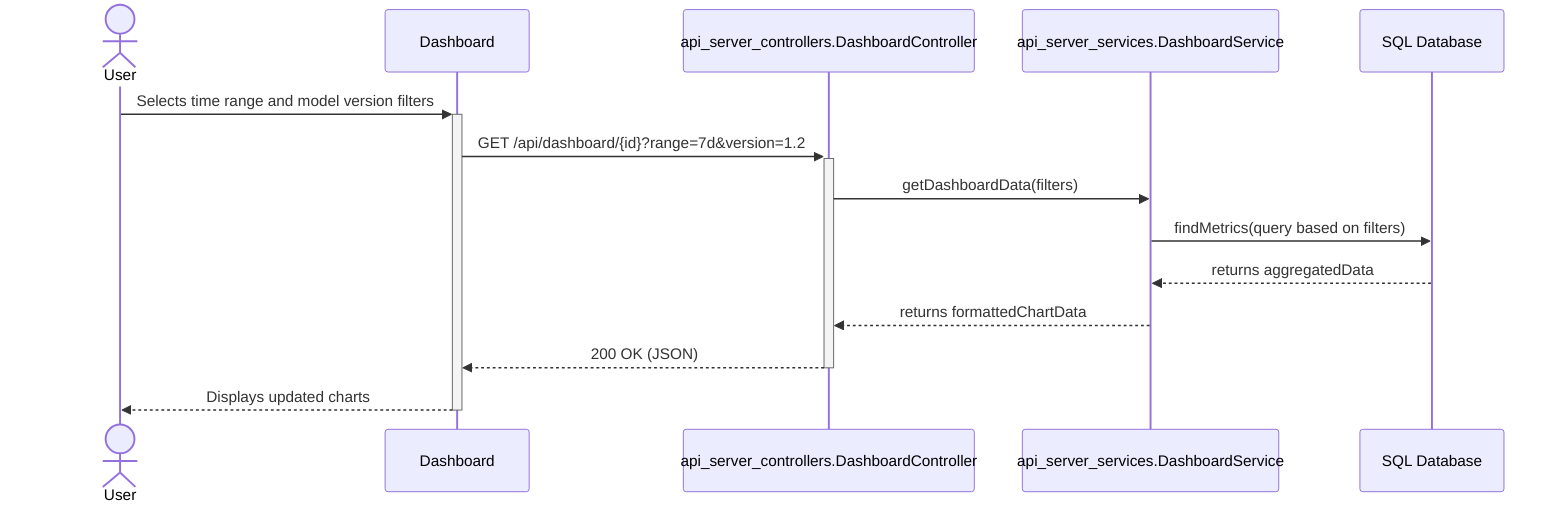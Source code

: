 sequenceDiagram
    actor User
    participant UI as Dashboard
    participant DashboardController as api_server_controllers.DashboardController
    participant DashboardService as api_server_services.DashboardService
    participant MetricsRepo as SQL Database

    User->>+UI: Selects time range and model version filters
    UI->>+DashboardController: GET /api/dashboard/{id}?range=7d&version=1.2
    
    DashboardController->>DashboardService: getDashboardData(filters)
    DashboardService->>MetricsRepo: findMetrics(query based on filters)
    MetricsRepo-->>DashboardService: returns aggregatedData
    DashboardService-->>DashboardController: returns formattedChartData
    
    DashboardController-->>-UI: 200 OK (JSON)
    UI-->>-User: Displays updated charts